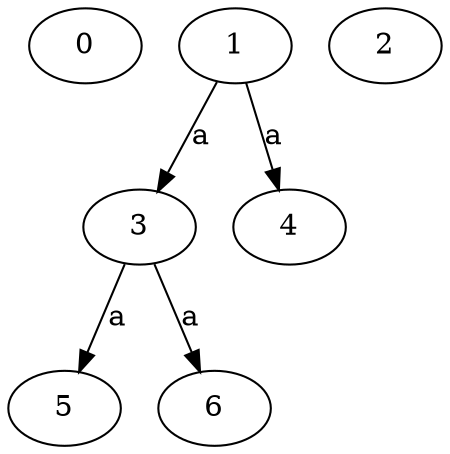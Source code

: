 strict digraph  {
0;
3;
4;
5;
1;
2;
6;
3 -> 5  [label=a];
3 -> 6  [label=a];
1 -> 3  [label=a];
1 -> 4  [label=a];
}
